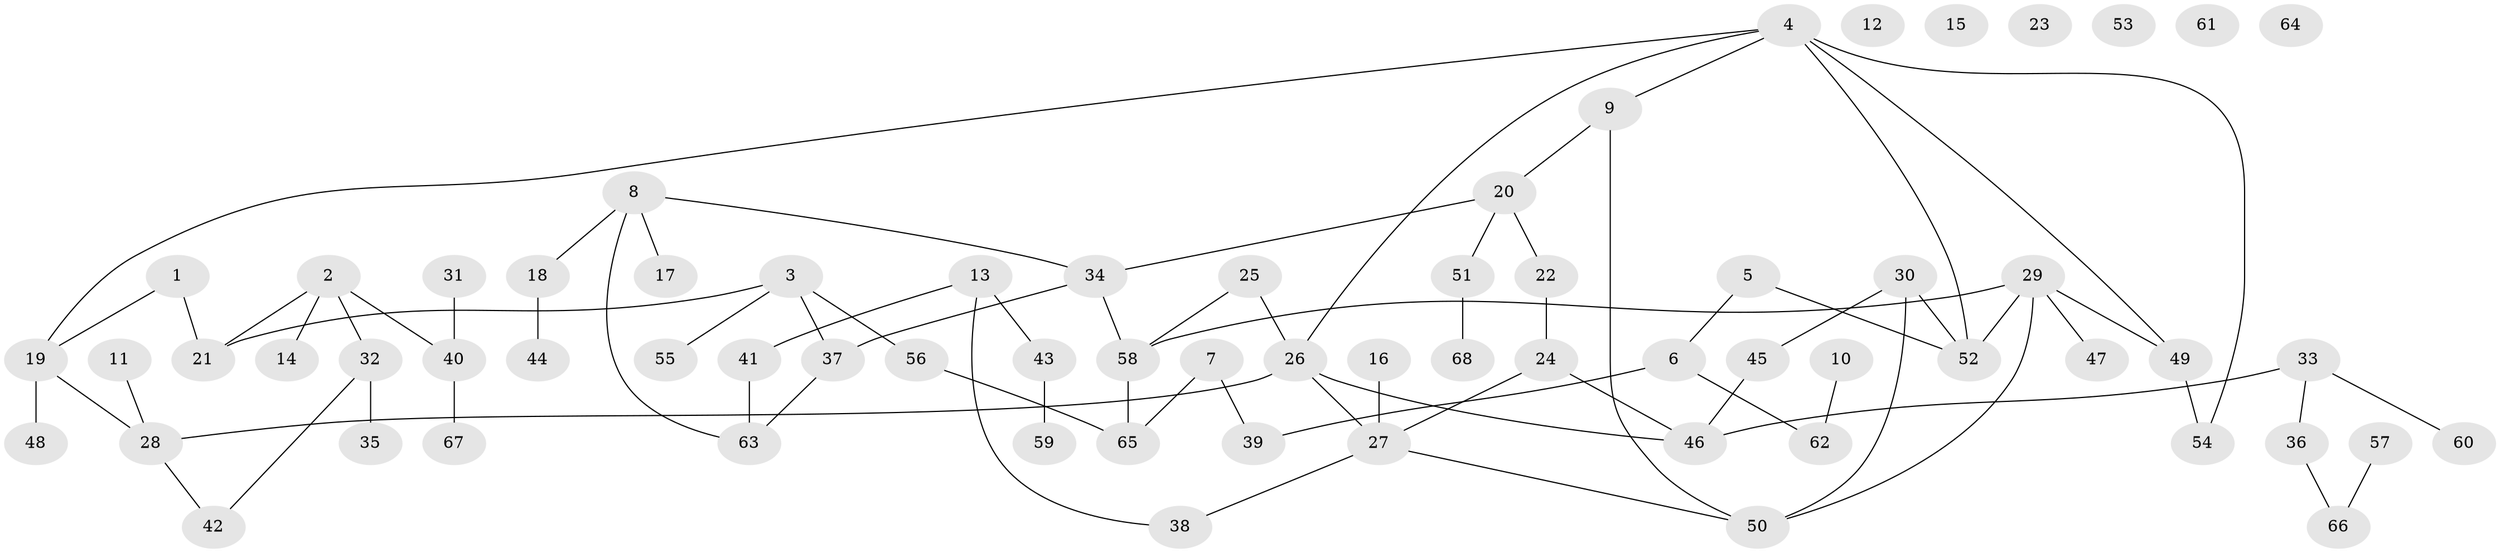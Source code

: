 // Generated by graph-tools (version 1.1) at 2025/00/03/09/25 03:00:54]
// undirected, 68 vertices, 78 edges
graph export_dot {
graph [start="1"]
  node [color=gray90,style=filled];
  1;
  2;
  3;
  4;
  5;
  6;
  7;
  8;
  9;
  10;
  11;
  12;
  13;
  14;
  15;
  16;
  17;
  18;
  19;
  20;
  21;
  22;
  23;
  24;
  25;
  26;
  27;
  28;
  29;
  30;
  31;
  32;
  33;
  34;
  35;
  36;
  37;
  38;
  39;
  40;
  41;
  42;
  43;
  44;
  45;
  46;
  47;
  48;
  49;
  50;
  51;
  52;
  53;
  54;
  55;
  56;
  57;
  58;
  59;
  60;
  61;
  62;
  63;
  64;
  65;
  66;
  67;
  68;
  1 -- 19;
  1 -- 21;
  2 -- 14;
  2 -- 21;
  2 -- 32;
  2 -- 40;
  3 -- 21;
  3 -- 37;
  3 -- 55;
  3 -- 56;
  4 -- 9;
  4 -- 19;
  4 -- 26;
  4 -- 49;
  4 -- 52;
  4 -- 54;
  5 -- 6;
  5 -- 52;
  6 -- 39;
  6 -- 62;
  7 -- 39;
  7 -- 65;
  8 -- 17;
  8 -- 18;
  8 -- 34;
  8 -- 63;
  9 -- 20;
  9 -- 50;
  10 -- 62;
  11 -- 28;
  13 -- 38;
  13 -- 41;
  13 -- 43;
  16 -- 27;
  18 -- 44;
  19 -- 28;
  19 -- 48;
  20 -- 22;
  20 -- 34;
  20 -- 51;
  22 -- 24;
  24 -- 27;
  24 -- 46;
  25 -- 26;
  25 -- 58;
  26 -- 27;
  26 -- 28;
  26 -- 46;
  27 -- 38;
  27 -- 50;
  28 -- 42;
  29 -- 47;
  29 -- 49;
  29 -- 50;
  29 -- 52;
  29 -- 58;
  30 -- 45;
  30 -- 50;
  30 -- 52;
  31 -- 40;
  32 -- 35;
  32 -- 42;
  33 -- 36;
  33 -- 46;
  33 -- 60;
  34 -- 37;
  34 -- 58;
  36 -- 66;
  37 -- 63;
  40 -- 67;
  41 -- 63;
  43 -- 59;
  45 -- 46;
  49 -- 54;
  51 -- 68;
  56 -- 65;
  57 -- 66;
  58 -- 65;
}
